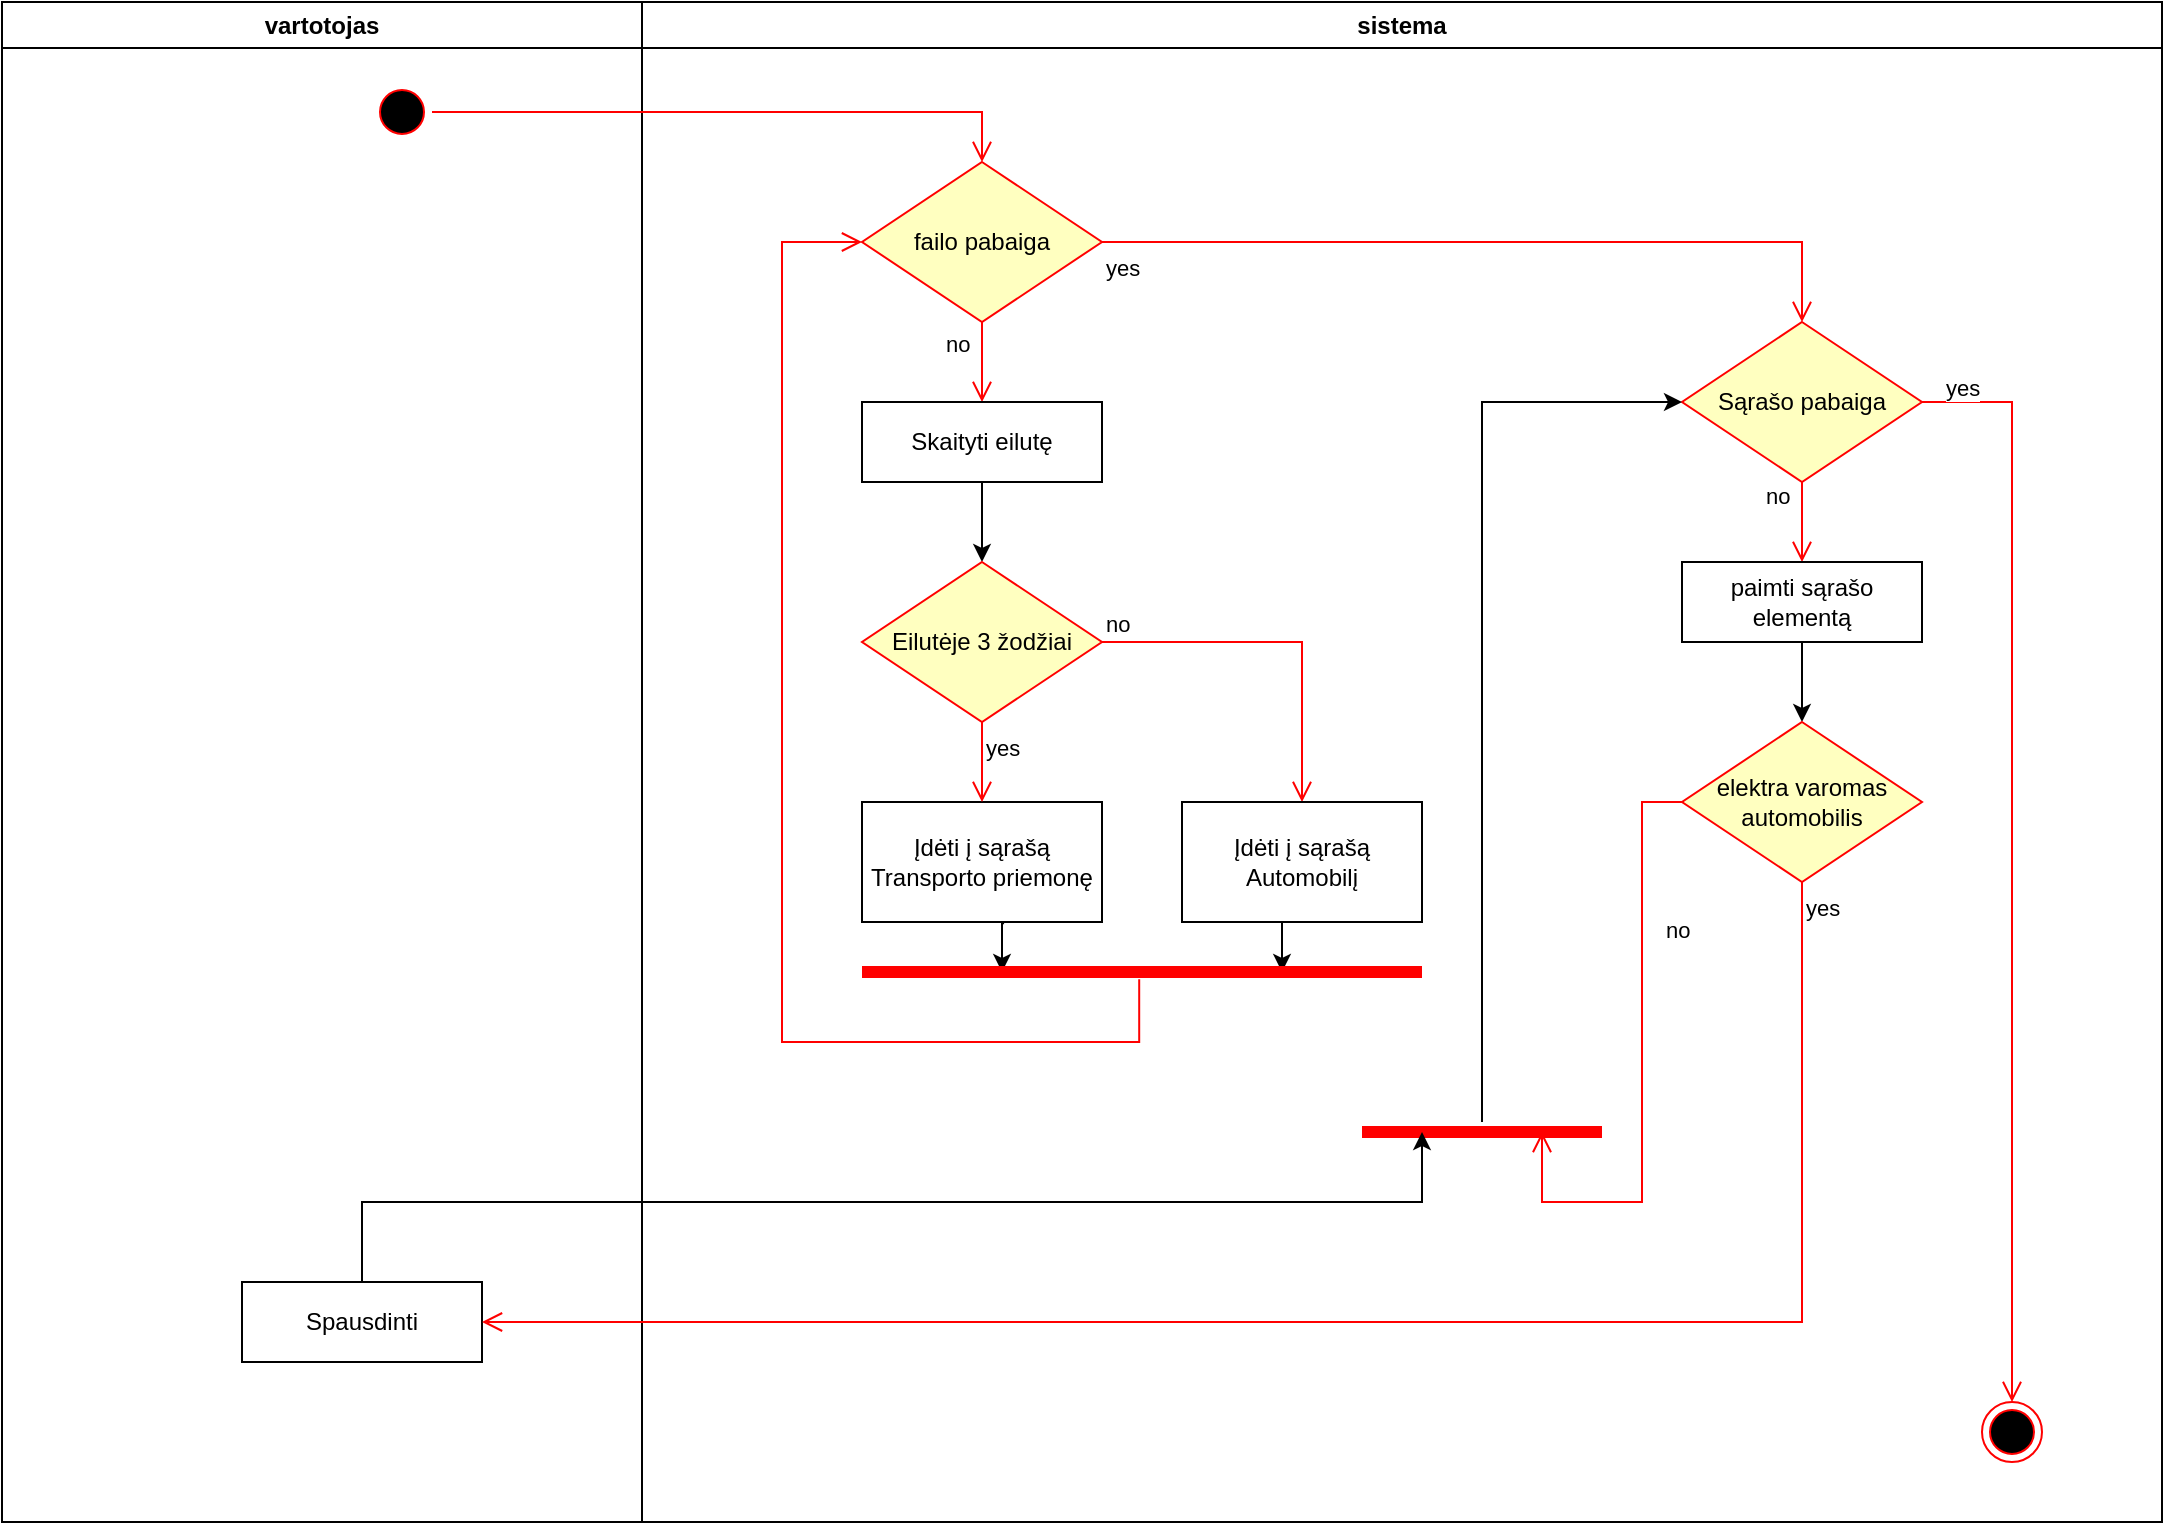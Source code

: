 <mxfile version="12.3.1" type="device" pages="1"><diagram name="Page-1" id="e7e014a7-5840-1c2e-5031-d8a46d1fe8dd"><mxGraphModel dx="1408" dy="777" grid="1" gridSize="10" guides="1" tooltips="1" connect="1" arrows="1" fold="1" page="1" pageScale="1" pageWidth="1169" pageHeight="826" background="#ffffff" math="0" shadow="0"><root><mxCell id="0"/><mxCell id="1" parent="0"/><mxCell id="2" value="vartotojas" style="swimlane;whiteSpace=wrap" parent="1" vertex="1"><mxGeometry x="40" y="40" width="320" height="760" as="geometry"/></mxCell><mxCell id="5" value="" style="ellipse;shape=startState;fillColor=#000000;strokeColor=#ff0000;" parent="2" vertex="1"><mxGeometry x="185" y="40" width="30" height="30" as="geometry"/></mxCell><mxCell id="PRkJU5sRAqKyHfXYF6Eb-59" value="Spausdinti" style="rounded=0;whiteSpace=wrap;html=1;verticalAlign=middle;" vertex="1" parent="2"><mxGeometry x="120" y="640" width="120" height="40" as="geometry"/></mxCell><mxCell id="4" value="sistema" style="swimlane;whiteSpace=wrap" parent="1" vertex="1"><mxGeometry x="360" y="40" width="760" height="760" as="geometry"/></mxCell><mxCell id="PRkJU5sRAqKyHfXYF6Eb-42" value="no" style="edgeStyle=orthogonalEdgeStyle;html=1;align=left;verticalAlign=bottom;endArrow=open;endSize=8;strokeColor=#ff0000;exitX=0.5;exitY=1;exitDx=0;exitDy=0;entryX=0.5;entryY=0;entryDx=0;entryDy=0;" edge="1" source="PRkJU5sRAqKyHfXYF6Eb-41" parent="4" target="PRkJU5sRAqKyHfXYF6Eb-44"><mxGeometry x="-0.006" y="-20" relative="1" as="geometry"><mxPoint x="170" y="240" as="targetPoint"/><mxPoint x="330" y="120" as="sourcePoint"/><mxPoint as="offset"/></mxGeometry></mxCell><mxCell id="PRkJU5sRAqKyHfXYF6Eb-50" style="edgeStyle=orthogonalEdgeStyle;rounded=0;orthogonalLoop=1;jettySize=auto;html=1;entryX=0.5;entryY=0;entryDx=0;entryDy=0;" edge="1" parent="4" source="PRkJU5sRAqKyHfXYF6Eb-44" target="PRkJU5sRAqKyHfXYF6Eb-47"><mxGeometry relative="1" as="geometry"/></mxCell><mxCell id="PRkJU5sRAqKyHfXYF6Eb-44" value="Skaityti eilutę" style="rounded=0;whiteSpace=wrap;html=1;" vertex="1" parent="4"><mxGeometry x="110" y="200" width="120" height="40" as="geometry"/></mxCell><mxCell id="PRkJU5sRAqKyHfXYF6Eb-55" style="edgeStyle=orthogonalEdgeStyle;rounded=0;orthogonalLoop=1;jettySize=auto;html=1;entryX=0.25;entryY=0.5;entryDx=0;entryDy=0;entryPerimeter=0;exitX=0.592;exitY=1.01;exitDx=0;exitDy=0;exitPerimeter=0;" edge="1" parent="4" source="PRkJU5sRAqKyHfXYF6Eb-45" target="PRkJU5sRAqKyHfXYF6Eb-52"><mxGeometry relative="1" as="geometry"/></mxCell><mxCell id="PRkJU5sRAqKyHfXYF6Eb-45" value="Įdėti į sąrašą Transporto priemonę" style="rounded=0;whiteSpace=wrap;html=1;verticalAlign=middle;" vertex="1" parent="4"><mxGeometry x="110" y="400" width="120" height="60" as="geometry"/></mxCell><mxCell id="PRkJU5sRAqKyHfXYF6Eb-47" value="Eilutėje 3 žodžiai" style="rhombus;whiteSpace=wrap;html=1;fillColor=#ffffc0;strokeColor=#ff0000;" vertex="1" parent="4"><mxGeometry x="110" y="280" width="120" height="80" as="geometry"/></mxCell><mxCell id="PRkJU5sRAqKyHfXYF6Eb-48" value="no" style="edgeStyle=orthogonalEdgeStyle;html=1;align=left;verticalAlign=bottom;endArrow=open;endSize=8;strokeColor=#ff0000;entryX=0.5;entryY=0;entryDx=0;entryDy=0;rounded=0;" edge="1" source="PRkJU5sRAqKyHfXYF6Eb-47" parent="4" target="PRkJU5sRAqKyHfXYF6Eb-51"><mxGeometry x="-1" relative="1" as="geometry"><mxPoint x="290" y="300" as="targetPoint"/><Array as="points"><mxPoint x="330" y="320"/></Array></mxGeometry></mxCell><mxCell id="PRkJU5sRAqKyHfXYF6Eb-49" value="yes" style="edgeStyle=orthogonalEdgeStyle;html=1;align=left;verticalAlign=top;endArrow=open;endSize=8;strokeColor=#ff0000;entryX=0.5;entryY=0;entryDx=0;entryDy=0;" edge="1" source="PRkJU5sRAqKyHfXYF6Eb-47" parent="4" target="PRkJU5sRAqKyHfXYF6Eb-45"><mxGeometry x="-1" relative="1" as="geometry"><mxPoint x="150" y="380" as="targetPoint"/></mxGeometry></mxCell><mxCell id="PRkJU5sRAqKyHfXYF6Eb-54" style="edgeStyle=orthogonalEdgeStyle;rounded=0;orthogonalLoop=1;jettySize=auto;html=1;exitX=0.5;exitY=1;exitDx=0;exitDy=0;entryX=0.75;entryY=0.5;entryDx=0;entryDy=0;entryPerimeter=0;" edge="1" parent="4" source="PRkJU5sRAqKyHfXYF6Eb-51" target="PRkJU5sRAqKyHfXYF6Eb-52"><mxGeometry relative="1" as="geometry"/></mxCell><mxCell id="PRkJU5sRAqKyHfXYF6Eb-51" value="Įdėti į sąrašą Automobilį" style="rounded=0;whiteSpace=wrap;html=1;verticalAlign=middle;" vertex="1" parent="4"><mxGeometry x="270" y="400" width="120" height="60" as="geometry"/></mxCell><mxCell id="PRkJU5sRAqKyHfXYF6Eb-41" value="failo pabaiga" style="rhombus;whiteSpace=wrap;html=1;fillColor=#ffffc0;strokeColor=#ff0000;" vertex="1" parent="4"><mxGeometry x="110" y="80" width="120" height="80" as="geometry"/></mxCell><mxCell id="PRkJU5sRAqKyHfXYF6Eb-52" value="" style="shape=line;html=1;strokeWidth=6;strokeColor=#ff0000;" vertex="1" parent="4"><mxGeometry x="110" y="480" width="280" height="10" as="geometry"/></mxCell><mxCell id="PRkJU5sRAqKyHfXYF6Eb-53" value="" style="edgeStyle=orthogonalEdgeStyle;html=1;verticalAlign=bottom;endArrow=open;endSize=8;strokeColor=#ff0000;rounded=0;entryX=0;entryY=0.5;entryDx=0;entryDy=0;exitX=0.495;exitY=0.867;exitDx=0;exitDy=0;exitPerimeter=0;" edge="1" source="PRkJU5sRAqKyHfXYF6Eb-52" parent="4" target="PRkJU5sRAqKyHfXYF6Eb-41"><mxGeometry relative="1" as="geometry"><mxPoint x="210" y="560" as="targetPoint"/><Array as="points"><mxPoint x="249" y="520"/><mxPoint x="70" y="520"/><mxPoint x="70" y="120"/></Array></mxGeometry></mxCell><mxCell id="PRkJU5sRAqKyHfXYF6Eb-64" value="Sąrašo pabaiga" style="rhombus;whiteSpace=wrap;html=1;fillColor=#ffffc0;strokeColor=#ff0000;" vertex="1" parent="4"><mxGeometry x="520" y="160" width="120" height="80" as="geometry"/></mxCell><mxCell id="PRkJU5sRAqKyHfXYF6Eb-65" value="no" style="edgeStyle=orthogonalEdgeStyle;html=1;align=left;verticalAlign=bottom;endArrow=open;endSize=8;strokeColor=#ff0000;exitX=0.5;exitY=1;exitDx=0;exitDy=0;entryX=0.5;entryY=0;entryDx=0;entryDy=0;" edge="1" source="PRkJU5sRAqKyHfXYF6Eb-64" parent="4" target="PRkJU5sRAqKyHfXYF6Eb-68"><mxGeometry x="-0.2" y="-20" relative="1" as="geometry"><mxPoint x="580" y="290" as="targetPoint"/><mxPoint x="620" y="290" as="sourcePoint"/><mxPoint as="offset"/></mxGeometry></mxCell><mxCell id="PRkJU5sRAqKyHfXYF6Eb-66" value="yes" style="edgeStyle=orthogonalEdgeStyle;html=1;align=left;verticalAlign=top;endArrow=open;endSize=8;strokeColor=#ff0000;exitX=1;exitY=0.5;exitDx=0;exitDy=0;rounded=0;entryX=0.5;entryY=0;entryDx=0;entryDy=0;" edge="1" source="PRkJU5sRAqKyHfXYF6Eb-64" parent="4" target="38"><mxGeometry x="-0.963" y="20" relative="1" as="geometry"><mxPoint x="650" y="370" as="targetPoint"/><mxPoint x="570" y="250" as="sourcePoint"/><Array as="points"><mxPoint x="685" y="200"/></Array><mxPoint as="offset"/></mxGeometry></mxCell><mxCell id="PRkJU5sRAqKyHfXYF6Eb-43" value="yes" style="edgeStyle=orthogonalEdgeStyle;html=1;align=left;verticalAlign=top;endArrow=open;endSize=8;strokeColor=#ff0000;exitX=1;exitY=0.5;exitDx=0;exitDy=0;entryX=0.5;entryY=0;entryDx=0;entryDy=0;rounded=0;" edge="1" source="PRkJU5sRAqKyHfXYF6Eb-41" parent="4" target="PRkJU5sRAqKyHfXYF6Eb-64"><mxGeometry x="-1" relative="1" as="geometry"><mxPoint x="320" y="120" as="targetPoint"/><Array as="points"><mxPoint x="580" y="120"/></Array></mxGeometry></mxCell><mxCell id="38" value="" style="ellipse;shape=endState;fillColor=#000000;strokeColor=#ff0000" parent="4" vertex="1"><mxGeometry x="670" y="700" width="30" height="30" as="geometry"/></mxCell><mxCell id="PRkJU5sRAqKyHfXYF6Eb-72" style="edgeStyle=orthogonalEdgeStyle;rounded=0;orthogonalLoop=1;jettySize=auto;html=1;entryX=0.5;entryY=0;entryDx=0;entryDy=0;" edge="1" parent="4" source="PRkJU5sRAqKyHfXYF6Eb-68" target="PRkJU5sRAqKyHfXYF6Eb-69"><mxGeometry relative="1" as="geometry"/></mxCell><mxCell id="PRkJU5sRAqKyHfXYF6Eb-68" value="paimti sąrašo elementą" style="rounded=0;whiteSpace=wrap;html=1;" vertex="1" parent="4"><mxGeometry x="520" y="280" width="120" height="40" as="geometry"/></mxCell><mxCell id="PRkJU5sRAqKyHfXYF6Eb-69" value="elektra varomas automobilis" style="rhombus;whiteSpace=wrap;html=1;fillColor=#ffffc0;strokeColor=#ff0000;" vertex="1" parent="4"><mxGeometry x="520" y="360" width="120" height="80" as="geometry"/></mxCell><mxCell id="PRkJU5sRAqKyHfXYF6Eb-70" value="no" style="edgeStyle=orthogonalEdgeStyle;html=1;align=left;verticalAlign=bottom;endArrow=open;endSize=8;strokeColor=#ff0000;exitX=0;exitY=0.5;exitDx=0;exitDy=0;rounded=0;entryX=0.25;entryY=0.5;entryDx=0;entryDy=0;entryPerimeter=0;" edge="1" source="PRkJU5sRAqKyHfXYF6Eb-69" parent="4" target="PRkJU5sRAqKyHfXYF6Eb-75"><mxGeometry x="-0.394" y="10" relative="1" as="geometry"><mxPoint x="440" y="400" as="targetPoint"/><mxPoint x="700" y="380" as="sourcePoint"/><Array as="points"><mxPoint x="500" y="400"/><mxPoint x="500" y="600"/><mxPoint x="450" y="600"/></Array><mxPoint as="offset"/></mxGeometry></mxCell><mxCell id="PRkJU5sRAqKyHfXYF6Eb-79" style="edgeStyle=orthogonalEdgeStyle;rounded=0;orthogonalLoop=1;jettySize=auto;html=1;entryX=0;entryY=0.5;entryDx=0;entryDy=0;" edge="1" parent="4" source="PRkJU5sRAqKyHfXYF6Eb-75" target="PRkJU5sRAqKyHfXYF6Eb-64"><mxGeometry relative="1" as="geometry"><Array as="points"><mxPoint x="420" y="200"/></Array></mxGeometry></mxCell><mxCell id="PRkJU5sRAqKyHfXYF6Eb-75" value="" style="shape=line;html=1;strokeWidth=6;strokeColor=#ff0000;direction=west;" vertex="1" parent="4"><mxGeometry x="360" y="560" width="120" height="10" as="geometry"/></mxCell><mxCell id="6" value="" style="edgeStyle=elbowEdgeStyle;elbow=horizontal;verticalAlign=bottom;endArrow=open;endSize=8;strokeColor=#FF0000;endFill=1;rounded=0;entryX=0.5;entryY=0;entryDx=0;entryDy=0;" parent="1" source="5" target="PRkJU5sRAqKyHfXYF6Eb-41" edge="1"><mxGeometry x="140" y="80" as="geometry"><mxPoint x="155" y="210" as="targetPoint"/><Array as="points"><mxPoint x="530" y="95"/></Array></mxGeometry></mxCell><mxCell id="PRkJU5sRAqKyHfXYF6Eb-71" value="yes" style="edgeStyle=orthogonalEdgeStyle;html=1;align=left;verticalAlign=top;endArrow=open;endSize=8;strokeColor=#ff0000;entryX=1;entryY=0.5;entryDx=0;entryDy=0;rounded=0;" edge="1" source="PRkJU5sRAqKyHfXYF6Eb-69" parent="1" target="PRkJU5sRAqKyHfXYF6Eb-59"><mxGeometry x="-1" relative="1" as="geometry"><mxPoint x="920" y="500" as="targetPoint"/><Array as="points"><mxPoint x="940" y="700"/></Array></mxGeometry></mxCell><mxCell id="PRkJU5sRAqKyHfXYF6Eb-78" style="edgeStyle=orthogonalEdgeStyle;rounded=0;orthogonalLoop=1;jettySize=auto;html=1;entryX=0.75;entryY=0.5;entryDx=0;entryDy=0;entryPerimeter=0;" edge="1" parent="1" source="PRkJU5sRAqKyHfXYF6Eb-59" target="PRkJU5sRAqKyHfXYF6Eb-75"><mxGeometry relative="1" as="geometry"><Array as="points"><mxPoint x="220" y="640"/><mxPoint x="750" y="640"/></Array></mxGeometry></mxCell></root></mxGraphModel></diagram></mxfile>
